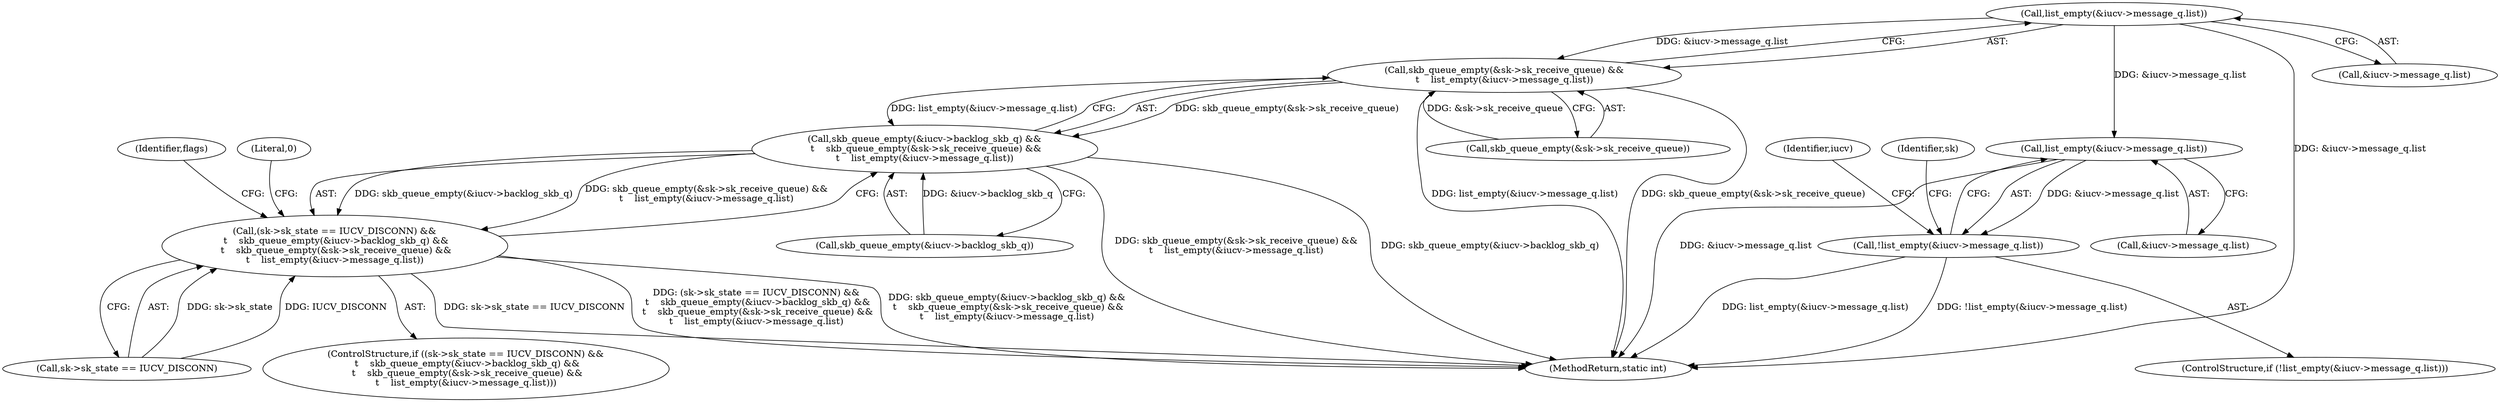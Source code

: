 digraph "0_linux_a5598bd9c087dc0efc250a5221e5d0e6f584ee88@pointer" {
"1000166" [label="(Call,list_empty(&iucv->message_q.list))"];
"1000160" [label="(Call,skb_queue_empty(&sk->sk_receive_queue) &&\n\t    list_empty(&iucv->message_q.list))"];
"1000154" [label="(Call,skb_queue_empty(&iucv->backlog_skb_q) &&\n \t    skb_queue_empty(&sk->sk_receive_queue) &&\n\t    list_empty(&iucv->message_q.list))"];
"1000148" [label="(Call,(sk->sk_state == IUCV_DISCONN) &&\n \t    skb_queue_empty(&iucv->backlog_skb_q) &&\n \t    skb_queue_empty(&sk->sk_receive_queue) &&\n\t    list_empty(&iucv->message_q.list))"];
"1000400" [label="(Call,list_empty(&iucv->message_q.list))"];
"1000399" [label="(Call,!list_empty(&iucv->message_q.list))"];
"1000161" [label="(Call,skb_queue_empty(&sk->sk_receive_queue))"];
"1000399" [label="(Call,!list_empty(&iucv->message_q.list))"];
"1000148" [label="(Call,(sk->sk_state == IUCV_DISCONN) &&\n \t    skb_queue_empty(&iucv->backlog_skb_q) &&\n \t    skb_queue_empty(&sk->sk_receive_queue) &&\n\t    list_empty(&iucv->message_q.list))"];
"1000154" [label="(Call,skb_queue_empty(&iucv->backlog_skb_q) &&\n \t    skb_queue_empty(&sk->sk_receive_queue) &&\n\t    list_empty(&iucv->message_q.list))"];
"1000177" [label="(Identifier,flags)"];
"1000401" [label="(Call,&iucv->message_q.list)"];
"1000149" [label="(Call,sk->sk_state == IUCV_DISCONN)"];
"1000460" [label="(MethodReturn,static int)"];
"1000166" [label="(Call,list_empty(&iucv->message_q.list))"];
"1000414" [label="(Identifier,iucv)"];
"1000398" [label="(ControlStructure,if (!list_empty(&iucv->message_q.list)))"];
"1000147" [label="(ControlStructure,if ((sk->sk_state == IUCV_DISCONN) &&\n \t    skb_queue_empty(&iucv->backlog_skb_q) &&\n \t    skb_queue_empty(&sk->sk_receive_queue) &&\n\t    list_empty(&iucv->message_q.list)))"];
"1000160" [label="(Call,skb_queue_empty(&sk->sk_receive_queue) &&\n\t    list_empty(&iucv->message_q.list))"];
"1000174" [label="(Literal,0)"];
"1000408" [label="(Identifier,sk)"];
"1000155" [label="(Call,skb_queue_empty(&iucv->backlog_skb_q))"];
"1000167" [label="(Call,&iucv->message_q.list)"];
"1000400" [label="(Call,list_empty(&iucv->message_q.list))"];
"1000166" -> "1000160"  [label="AST: "];
"1000166" -> "1000167"  [label="CFG: "];
"1000167" -> "1000166"  [label="AST: "];
"1000160" -> "1000166"  [label="CFG: "];
"1000166" -> "1000460"  [label="DDG: &iucv->message_q.list"];
"1000166" -> "1000160"  [label="DDG: &iucv->message_q.list"];
"1000166" -> "1000400"  [label="DDG: &iucv->message_q.list"];
"1000160" -> "1000154"  [label="AST: "];
"1000160" -> "1000161"  [label="CFG: "];
"1000161" -> "1000160"  [label="AST: "];
"1000154" -> "1000160"  [label="CFG: "];
"1000160" -> "1000460"  [label="DDG: list_empty(&iucv->message_q.list)"];
"1000160" -> "1000460"  [label="DDG: skb_queue_empty(&sk->sk_receive_queue)"];
"1000160" -> "1000154"  [label="DDG: skb_queue_empty(&sk->sk_receive_queue)"];
"1000160" -> "1000154"  [label="DDG: list_empty(&iucv->message_q.list)"];
"1000161" -> "1000160"  [label="DDG: &sk->sk_receive_queue"];
"1000154" -> "1000148"  [label="AST: "];
"1000154" -> "1000155"  [label="CFG: "];
"1000155" -> "1000154"  [label="AST: "];
"1000148" -> "1000154"  [label="CFG: "];
"1000154" -> "1000460"  [label="DDG: skb_queue_empty(&sk->sk_receive_queue) &&\n\t    list_empty(&iucv->message_q.list)"];
"1000154" -> "1000460"  [label="DDG: skb_queue_empty(&iucv->backlog_skb_q)"];
"1000154" -> "1000148"  [label="DDG: skb_queue_empty(&iucv->backlog_skb_q)"];
"1000154" -> "1000148"  [label="DDG: skb_queue_empty(&sk->sk_receive_queue) &&\n\t    list_empty(&iucv->message_q.list)"];
"1000155" -> "1000154"  [label="DDG: &iucv->backlog_skb_q"];
"1000148" -> "1000147"  [label="AST: "];
"1000148" -> "1000149"  [label="CFG: "];
"1000149" -> "1000148"  [label="AST: "];
"1000174" -> "1000148"  [label="CFG: "];
"1000177" -> "1000148"  [label="CFG: "];
"1000148" -> "1000460"  [label="DDG: sk->sk_state == IUCV_DISCONN"];
"1000148" -> "1000460"  [label="DDG: (sk->sk_state == IUCV_DISCONN) &&\n \t    skb_queue_empty(&iucv->backlog_skb_q) &&\n \t    skb_queue_empty(&sk->sk_receive_queue) &&\n\t    list_empty(&iucv->message_q.list)"];
"1000148" -> "1000460"  [label="DDG: skb_queue_empty(&iucv->backlog_skb_q) &&\n \t    skb_queue_empty(&sk->sk_receive_queue) &&\n\t    list_empty(&iucv->message_q.list)"];
"1000149" -> "1000148"  [label="DDG: sk->sk_state"];
"1000149" -> "1000148"  [label="DDG: IUCV_DISCONN"];
"1000400" -> "1000399"  [label="AST: "];
"1000400" -> "1000401"  [label="CFG: "];
"1000401" -> "1000400"  [label="AST: "];
"1000399" -> "1000400"  [label="CFG: "];
"1000400" -> "1000460"  [label="DDG: &iucv->message_q.list"];
"1000400" -> "1000399"  [label="DDG: &iucv->message_q.list"];
"1000399" -> "1000398"  [label="AST: "];
"1000408" -> "1000399"  [label="CFG: "];
"1000414" -> "1000399"  [label="CFG: "];
"1000399" -> "1000460"  [label="DDG: list_empty(&iucv->message_q.list)"];
"1000399" -> "1000460"  [label="DDG: !list_empty(&iucv->message_q.list)"];
}

